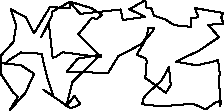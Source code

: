unitsize(0.001cm);
draw((1380,939)--(1187,706));
draw((1187,706)--(1917,687));
draw((1917,687)--(2097,981));
draw((2097,981)--(2482,1183));
draw((2482,1183)--(2716,1432));
draw((2716,1432)--(2721,1482));
draw((2721,1482)--(2628,1479));
draw((2628,1479)--(2586,1286));
draw((2586,1286)--(2421,1007));
draw((2421,1007)--(2574,946));
draw((2574,946)--(2599,901));
draw((2599,901)--(2573,599));
draw((2573,599)--(2936,337));
draw((2936,337)--(3022,474));
draw((3022,474)--(2991,792));
draw((2991,792)--(2863,558));
draw((2863,558)--(2588,302));
draw((2588,302)--(2542,236));
draw((2542,236)--(2519,135));
draw((2519,135)--(2848,96));
draw((2848,96)--(3416,143));
draw((3416,143)--(3640,43));
draw((3640,43)--(3815,169));
draw((3815,169)--(3913,192));
draw((3913,192)--(3893,102));
draw((3893,102)--(3875,598));
draw((3875,598)--(3888,666));
draw((3888,666)--(3854,923));
draw((3854,923)--(3822,899));
draw((3822,899)--(3756,882));
draw((3756,882)--(3479,821));
draw((3479,821)--(3113,885));
draw((3113,885)--(3520,1079));
draw((3520,1079)--(3874,1318));
draw((3874,1318)--(3683,1533));
draw((3683,1533)--(3950,1558));
draw((3950,1558)--(3911,1673));
draw((3911,1673)--(3955,1743));
draw((3955,1743)--(3447,1830));
draw((3447,1830)--(3510,1671));
draw((3510,1671)--(3373,1646));
draw((3373,1646)--(3384,1498));
draw((3384,1498)--(3085,1528));
draw((3085,1528)--(2961,1605));
draw((2961,1605)--(2945,1622));
draw((2945,1622)--(2728,1698));
draw((2728,1698)--(2678,1825));
draw((2678,1825)--(2597,1830));
draw((2597,1830)--(2573,1969));
draw((2573,1969)--(2290,1810));
draw((2290,1810)--(2576,1676));
draw((2576,1676)--(2178,1619));
draw((2178,1619)--(2139,1806));
draw((2139,1806)--(1424,1728));
draw((1424,1728)--(1234,1946));
draw((1234,1946)--(1621,1830));
draw((1621,1830)--(1807,1711));
draw((1807,1711)--(1724,1642));
draw((1724,1642)--(1625,1651));
draw((1625,1651)--(1393,1368));
draw((1393,1368)--(1795,962));
draw((1795,962)--(1115,1052));
draw((1115,1052)--(984,965));
draw((984,965)--(938,955));
draw((938,955)--(872,1559));
draw((872,1559)--(738,1325));
draw((738,1325)--(928,1700));
draw((928,1700)--(929,1766));
draw((929,1766)--(1247,1945));
draw((1247,1945)--(1251,1832));
draw((1251,1832)--(890,1846));
draw((890,1846)--(611,1384));
draw((611,1384)--(463,1670));
draw((463,1670)--(198,1810));
draw((198,1810)--(298,1513));
draw((298,1513)--(274,1420));
draw((274,1420)--(252,1240));
draw((252,1240)--(22,987));
draw((22,987)--(19,674));
draw((19,674)--(241,341));
draw((241,341)--(327,265));
draw((327,265)--(178,24));
draw((178,24)--(457,334));
draw((457,334)--(611,673));
draw((611,673)--(376,825));
draw((376,825)--(53,857));
draw((53,857)--(123,862));
draw((123,862)--(161,906));
draw((161,906)--(378,1048));
draw((378,1048)--(742,1025));
draw((742,1025)--(839,620));
draw((839,620)--(953,268));
draw((953,268)--(776,392));
draw((776,392)--(1256,61));
draw((1256,61)--(1429,134));
draw((1429,134)--(1323,280));
draw((1323,280)--(1178,100));
draw((1178,100)--(1286,525));
draw((1286,525)--(1787,1009));
draw((1787,1009)--(1380,939));
